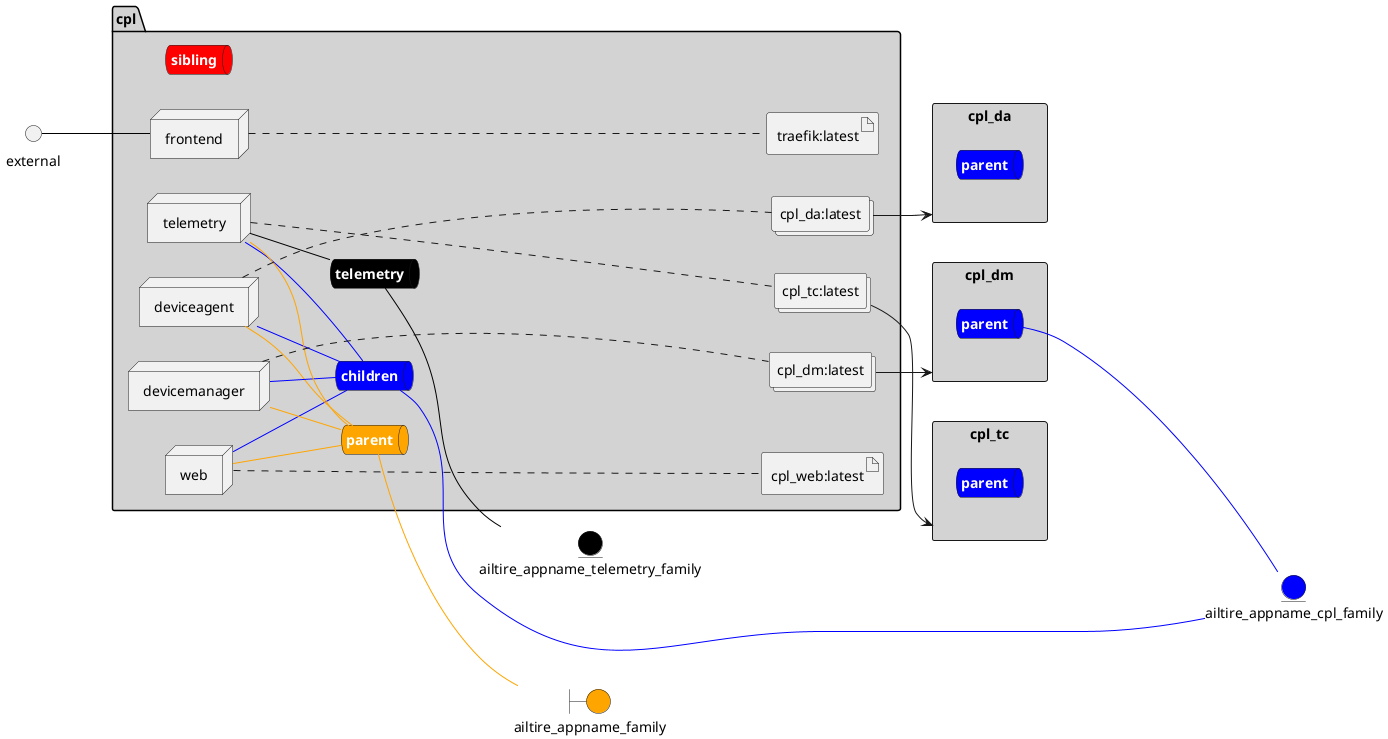 @startuml

left to right direction


boundary ailtire_appname_family #orange


entity ailtire_appname_telemetry_family #black

entity ailtire_appname_cpl_family #blue

rectangle "cpl_da" as cpl_daStack #lightgray {
    queue cpl_daStacksnet #blue [
        <b><color:white>parent</color></b>
    ]
}
rectangle "cpl_dm" as cpl_dmStack #lightgray {
    queue cpl_dmStacksnet #blue [
        <b><color:white>parent</color></b>
    ]
}
rectangle "cpl_tc" as cpl_tcStack #lightgray {
    queue cpl_tcStacksnet #blue [
        <b><color:white>parent</color></b>
    ]
}



package "cpl" #lightgray {
    queue telemetrynet #black [
            <b><color:white>telemetry</color></b>
    ]
    
    telemetrynet -[#black]- ailtire_appname_telemetry_family
    
    queue childrennet #blue [
            <b><color:white>children</color></b>
    ]
    
    childrennet -[#blue]- ailtire_appname_cpl_family
    
    queue siblingnet #red [
            <b><color:white>sibling</color></b>
    ]
    
    queue parentnet #orange [
            <b><color:white>parent</color></b>
    ]
    
    parentnet -[#orange]- ailtire_appname_family
    


node "frontend" as frontendService {
    
}
node "web" as webService
node "deviceagent" as deviceagentService
node "devicemanager" as devicemanagerService
node "telemetry" as telemetryService


        artifact "cpl_web:latest" as cpl_weblatestimage
            collections "cpl_da:latest" as cpl_dalatestimage
            collections "cpl_dm:latest" as cpl_dmlatestimage
            collections "cpl_tc:latest" as cpl_tclatestimage
    
        artifact "traefik:latest" as traefiklatestimage
    
}

external -[#black]- frontendService

webService -[#blue]- childrennet

webService -[#orange]- parentnet

deviceagentService -[#blue]- childrennet

deviceagentService -[#orange]- parentnet

devicemanagerService -[#blue]- childrennet

devicemanagerService -[#orange]- parentnet

telemetryService -[#blue]- childrennet

telemetryService -[#orange]- parentnet

telemetryService -[#black]- telemetrynet
webService .... cpl_weblatestimage
deviceagentService .... cpl_dalatestimage
devicemanagerService .... cpl_dmlatestimage
telemetryService .... cpl_tclatestimage

frontendService .... traefiklatestimage

cpl_dalatestimage --> cpl_daStack
    
cpl_dmlatestimage --> cpl_dmStack
    
cpl_dmStacksnet --[#blue]-- ailtire_appname_cpl_family
    
cpl_tclatestimage --> cpl_tcStack
    

@enduml
